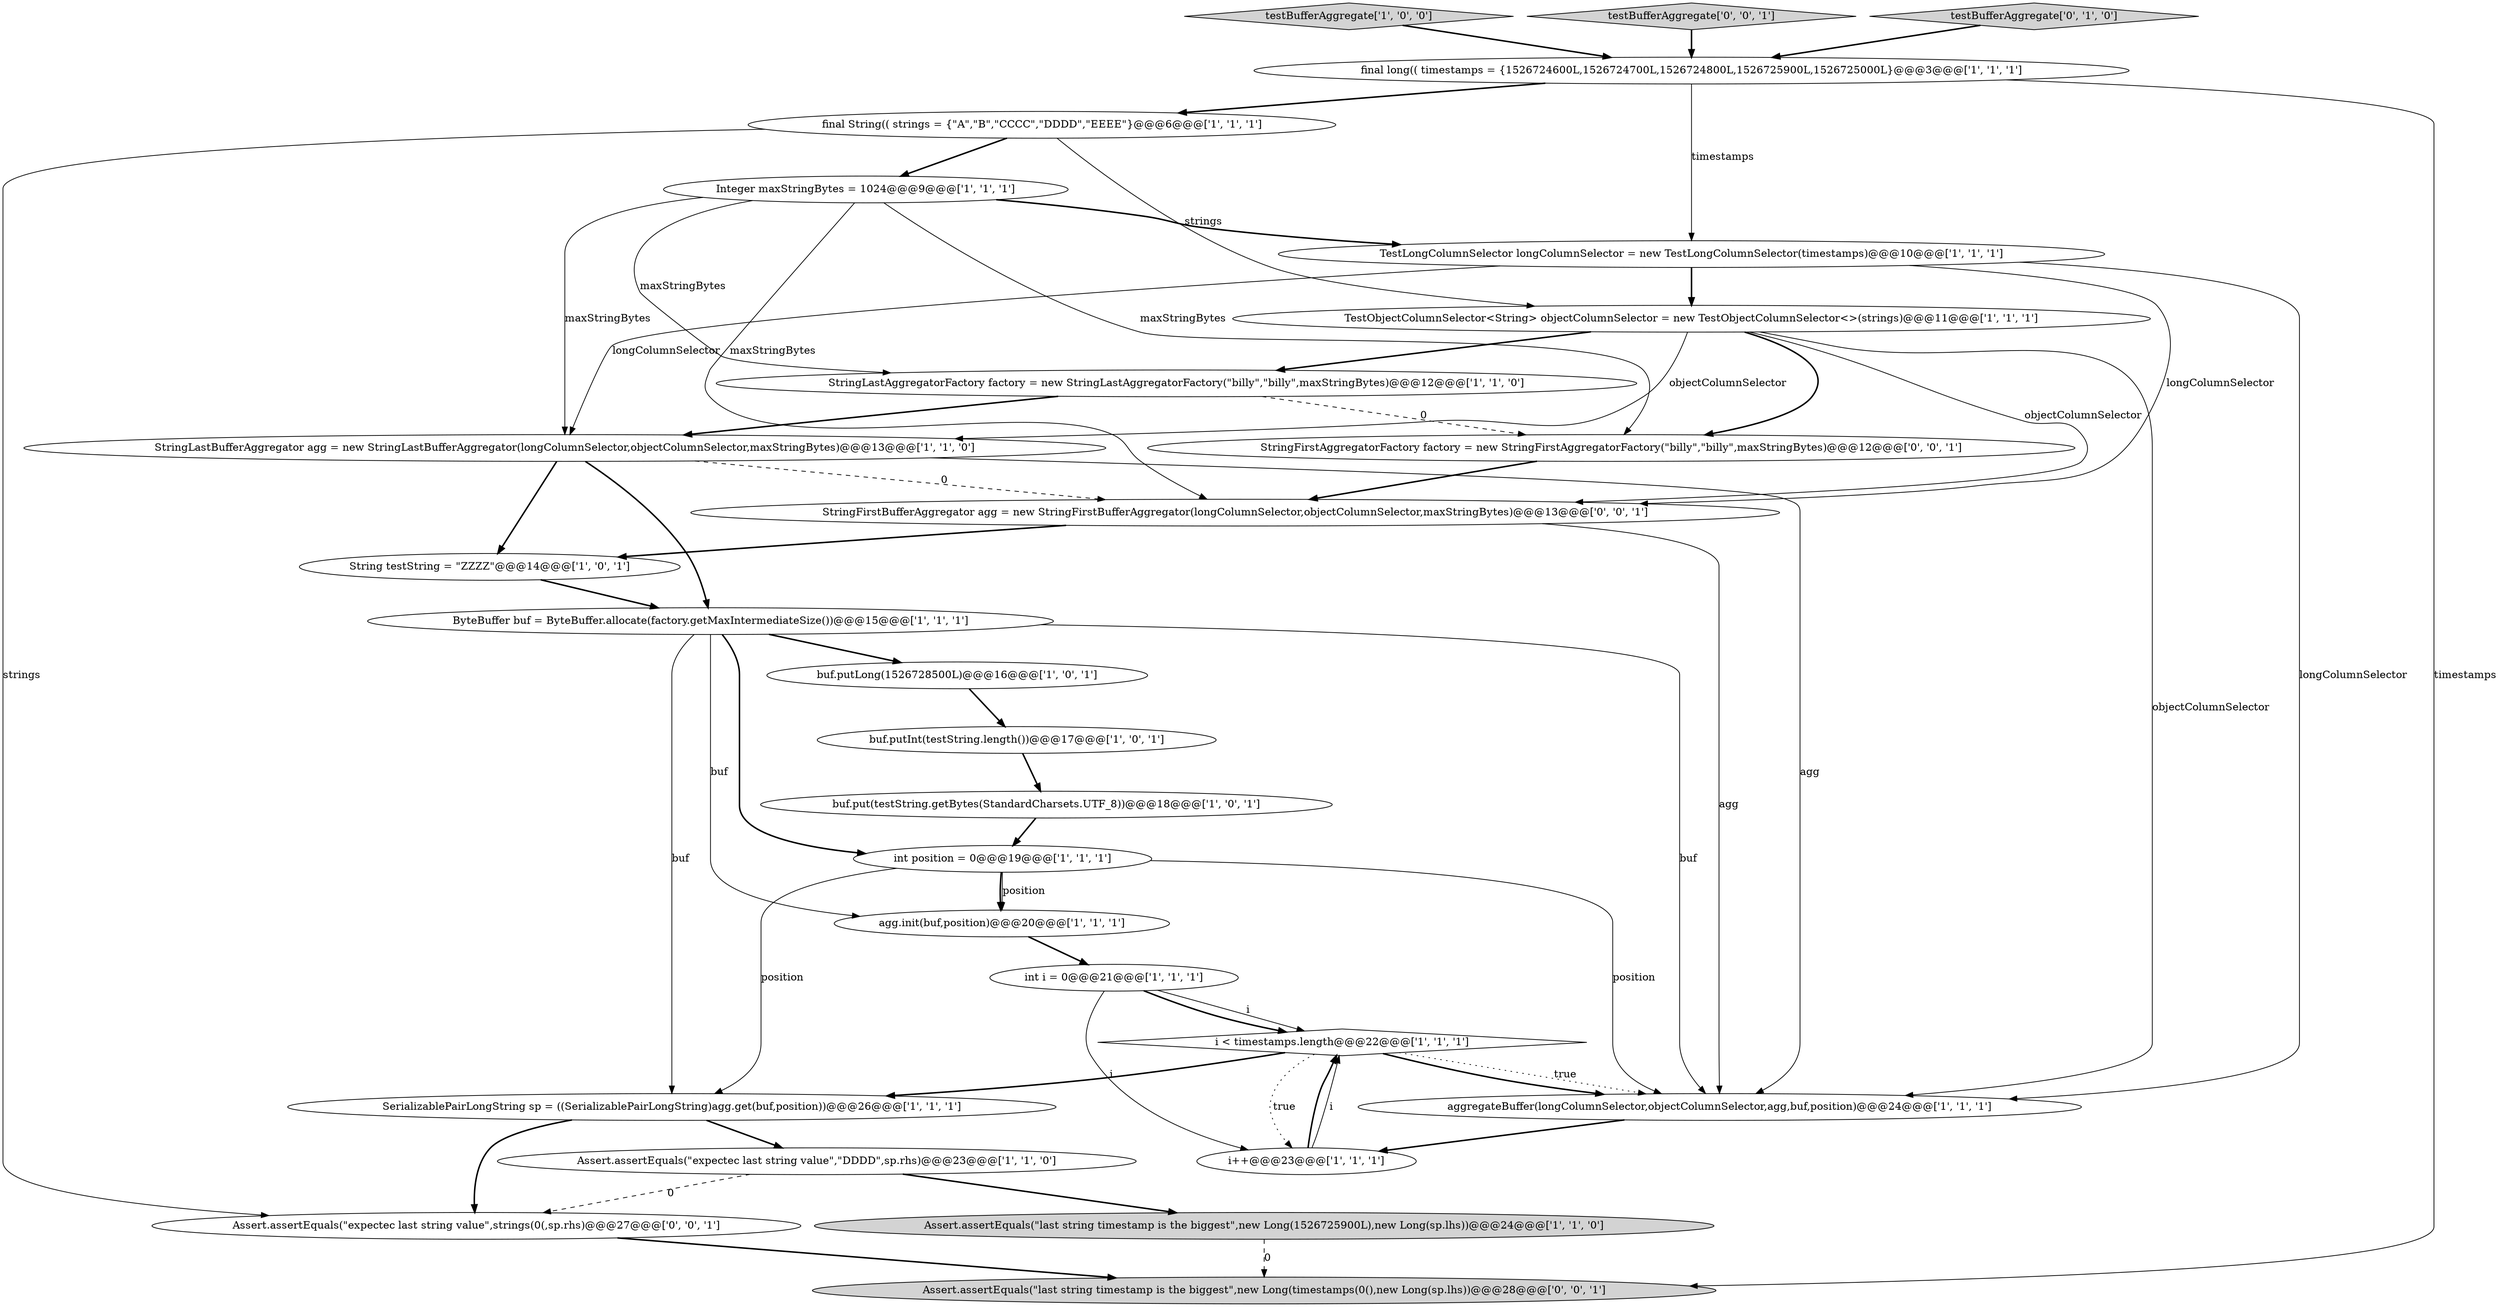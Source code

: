 digraph {
7 [style = filled, label = "testBufferAggregate['1', '0', '0']", fillcolor = lightgray, shape = diamond image = "AAA0AAABBB1BBB"];
25 [style = filled, label = "StringFirstBufferAggregator agg = new StringFirstBufferAggregator(longColumnSelector,objectColumnSelector,maxStringBytes)@@@13@@@['0', '0', '1']", fillcolor = white, shape = ellipse image = "AAA0AAABBB3BBB"];
18 [style = filled, label = "String testString = \"ZZZZ\"@@@14@@@['1', '0', '1']", fillcolor = white, shape = ellipse image = "AAA0AAABBB1BBB"];
24 [style = filled, label = "testBufferAggregate['0', '0', '1']", fillcolor = lightgray, shape = diamond image = "AAA0AAABBB3BBB"];
26 [style = filled, label = "StringFirstAggregatorFactory factory = new StringFirstAggregatorFactory(\"billy\",\"billy\",maxStringBytes)@@@12@@@['0', '0', '1']", fillcolor = white, shape = ellipse image = "AAA0AAABBB3BBB"];
12 [style = filled, label = "agg.init(buf,position)@@@20@@@['1', '1', '1']", fillcolor = white, shape = ellipse image = "AAA0AAABBB1BBB"];
23 [style = filled, label = "Assert.assertEquals(\"expectec last string value\",strings(0(,sp.rhs)@@@27@@@['0', '0', '1']", fillcolor = white, shape = ellipse image = "AAA0AAABBB3BBB"];
16 [style = filled, label = "Assert.assertEquals(\"last string timestamp is the biggest\",new Long(1526725900L),new Long(sp.lhs))@@@24@@@['1', '1', '0']", fillcolor = lightgray, shape = ellipse image = "AAA0AAABBB1BBB"];
15 [style = filled, label = "int position = 0@@@19@@@['1', '1', '1']", fillcolor = white, shape = ellipse image = "AAA0AAABBB1BBB"];
3 [style = filled, label = "aggregateBuffer(longColumnSelector,objectColumnSelector,agg,buf,position)@@@24@@@['1', '1', '1']", fillcolor = white, shape = ellipse image = "AAA0AAABBB1BBB"];
11 [style = filled, label = "ByteBuffer buf = ByteBuffer.allocate(factory.getMaxIntermediateSize())@@@15@@@['1', '1', '1']", fillcolor = white, shape = ellipse image = "AAA0AAABBB1BBB"];
17 [style = filled, label = "final long(( timestamps = {1526724600L,1526724700L,1526724800L,1526725900L,1526725000L}@@@3@@@['1', '1', '1']", fillcolor = white, shape = ellipse image = "AAA0AAABBB1BBB"];
2 [style = filled, label = "buf.put(testString.getBytes(StandardCharsets.UTF_8))@@@18@@@['1', '0', '1']", fillcolor = white, shape = ellipse image = "AAA0AAABBB1BBB"];
4 [style = filled, label = "TestObjectColumnSelector<String> objectColumnSelector = new TestObjectColumnSelector<>(strings)@@@11@@@['1', '1', '1']", fillcolor = white, shape = ellipse image = "AAA0AAABBB1BBB"];
27 [style = filled, label = "Assert.assertEquals(\"last string timestamp is the biggest\",new Long(timestamps(0(),new Long(sp.lhs))@@@28@@@['0', '0', '1']", fillcolor = lightgray, shape = ellipse image = "AAA0AAABBB3BBB"];
20 [style = filled, label = "int i = 0@@@21@@@['1', '1', '1']", fillcolor = white, shape = ellipse image = "AAA0AAABBB1BBB"];
1 [style = filled, label = "buf.putLong(1526728500L)@@@16@@@['1', '0', '1']", fillcolor = white, shape = ellipse image = "AAA0AAABBB1BBB"];
10 [style = filled, label = "i < timestamps.length@@@22@@@['1', '1', '1']", fillcolor = white, shape = diamond image = "AAA0AAABBB1BBB"];
8 [style = filled, label = "Integer maxStringBytes = 1024@@@9@@@['1', '1', '1']", fillcolor = white, shape = ellipse image = "AAA0AAABBB1BBB"];
5 [style = filled, label = "Assert.assertEquals(\"expectec last string value\",\"DDDD\",sp.rhs)@@@23@@@['1', '1', '0']", fillcolor = white, shape = ellipse image = "AAA0AAABBB1BBB"];
0 [style = filled, label = "TestLongColumnSelector longColumnSelector = new TestLongColumnSelector(timestamps)@@@10@@@['1', '1', '1']", fillcolor = white, shape = ellipse image = "AAA0AAABBB1BBB"];
9 [style = filled, label = "final String(( strings = {\"A\",\"B\",\"CCCC\",\"DDDD\",\"EEEE\"}@@@6@@@['1', '1', '1']", fillcolor = white, shape = ellipse image = "AAA0AAABBB1BBB"];
14 [style = filled, label = "StringLastAggregatorFactory factory = new StringLastAggregatorFactory(\"billy\",\"billy\",maxStringBytes)@@@12@@@['1', '1', '0']", fillcolor = white, shape = ellipse image = "AAA0AAABBB1BBB"];
21 [style = filled, label = "StringLastBufferAggregator agg = new StringLastBufferAggregator(longColumnSelector,objectColumnSelector,maxStringBytes)@@@13@@@['1', '1', '0']", fillcolor = white, shape = ellipse image = "AAA0AAABBB1BBB"];
13 [style = filled, label = "i++@@@23@@@['1', '1', '1']", fillcolor = white, shape = ellipse image = "AAA0AAABBB1BBB"];
6 [style = filled, label = "SerializablePairLongString sp = ((SerializablePairLongString)agg.get(buf,position))@@@26@@@['1', '1', '1']", fillcolor = white, shape = ellipse image = "AAA0AAABBB1BBB"];
19 [style = filled, label = "buf.putInt(testString.length())@@@17@@@['1', '0', '1']", fillcolor = white, shape = ellipse image = "AAA0AAABBB1BBB"];
22 [style = filled, label = "testBufferAggregate['0', '1', '0']", fillcolor = lightgray, shape = diamond image = "AAA0AAABBB2BBB"];
4->25 [style = solid, label="objectColumnSelector"];
0->25 [style = solid, label="longColumnSelector"];
21->11 [style = bold, label=""];
4->3 [style = solid, label="objectColumnSelector"];
17->27 [style = solid, label="timestamps"];
10->13 [style = dotted, label="true"];
0->4 [style = bold, label=""];
8->26 [style = solid, label="maxStringBytes"];
10->3 [style = dotted, label="true"];
10->6 [style = bold, label=""];
20->10 [style = bold, label=""];
4->26 [style = bold, label=""];
4->21 [style = solid, label="objectColumnSelector"];
8->0 [style = bold, label=""];
14->21 [style = bold, label=""];
8->21 [style = solid, label="maxStringBytes"];
15->12 [style = bold, label=""];
24->17 [style = bold, label=""];
9->23 [style = solid, label="strings"];
15->12 [style = solid, label="position"];
11->3 [style = solid, label="buf"];
11->1 [style = bold, label=""];
11->15 [style = bold, label=""];
9->4 [style = solid, label="strings"];
22->17 [style = bold, label=""];
25->18 [style = bold, label=""];
21->3 [style = solid, label="agg"];
20->10 [style = solid, label="i"];
3->13 [style = bold, label=""];
20->13 [style = solid, label="i"];
14->26 [style = dashed, label="0"];
16->27 [style = dashed, label="0"];
10->3 [style = bold, label=""];
8->14 [style = solid, label="maxStringBytes"];
25->3 [style = solid, label="agg"];
26->25 [style = bold, label=""];
8->25 [style = solid, label="maxStringBytes"];
21->25 [style = dashed, label="0"];
17->0 [style = solid, label="timestamps"];
13->10 [style = solid, label="i"];
21->18 [style = bold, label=""];
5->23 [style = dashed, label="0"];
15->3 [style = solid, label="position"];
17->9 [style = bold, label=""];
11->12 [style = solid, label="buf"];
12->20 [style = bold, label=""];
6->5 [style = bold, label=""];
1->19 [style = bold, label=""];
4->14 [style = bold, label=""];
7->17 [style = bold, label=""];
0->3 [style = solid, label="longColumnSelector"];
19->2 [style = bold, label=""];
9->8 [style = bold, label=""];
13->10 [style = bold, label=""];
15->6 [style = solid, label="position"];
6->23 [style = bold, label=""];
0->21 [style = solid, label="longColumnSelector"];
5->16 [style = bold, label=""];
2->15 [style = bold, label=""];
18->11 [style = bold, label=""];
23->27 [style = bold, label=""];
11->6 [style = solid, label="buf"];
}
